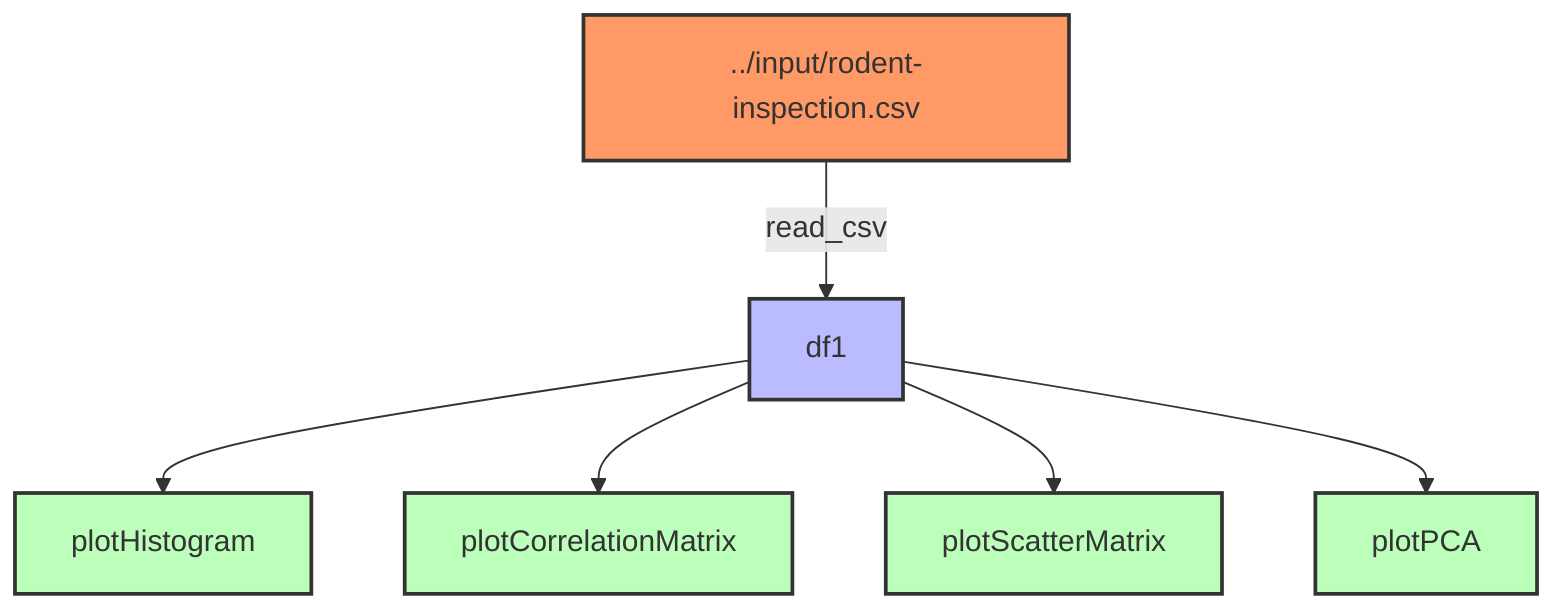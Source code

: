 %%{
  init: {
    'theme': 'default'
  }
}%%
flowchart TD
    %% Node for Data Source
    A["../input/rodent-inspection.csv"]:::data_source
    %% Comment: This node represents the CSV file that acts as the data source.

    %% Node for df1
    B[df1]:::data_variable
    %% Comment: This node represents the DataFrame created by reading the CSV file, containing the first 100 rows.

    %% Nodes for Data usage
    C[plotHistogram]:::data_usage
    %% Comment: This node represents plotting a histogram from df1.
    
    D[plotCorrelationMatrix]:::data_usage
    %% Comment: This node plots a correlation matrix from df1.

    E[plotScatterMatrix]:::data_usage
    %% Comment: This node stands for plotting a scatter matrix based on df1.

    F[plotPCA]:::data_usage
    %% Comment: This node is for performing PCA plotting from df1.

    %% Define styles
    classDef data_source fill:#f96,stroke:#333,stroke-width:2px;
    classDef data_variable fill:#bbf,stroke:#333,stroke-width:2px;
    classDef data_usage fill:#bfb,stroke:#333,stroke-width:2px;

    %% Define flow connections
    A -->|read_csv| B
    B --> C
    B --> D
    B --> E
    B --> F